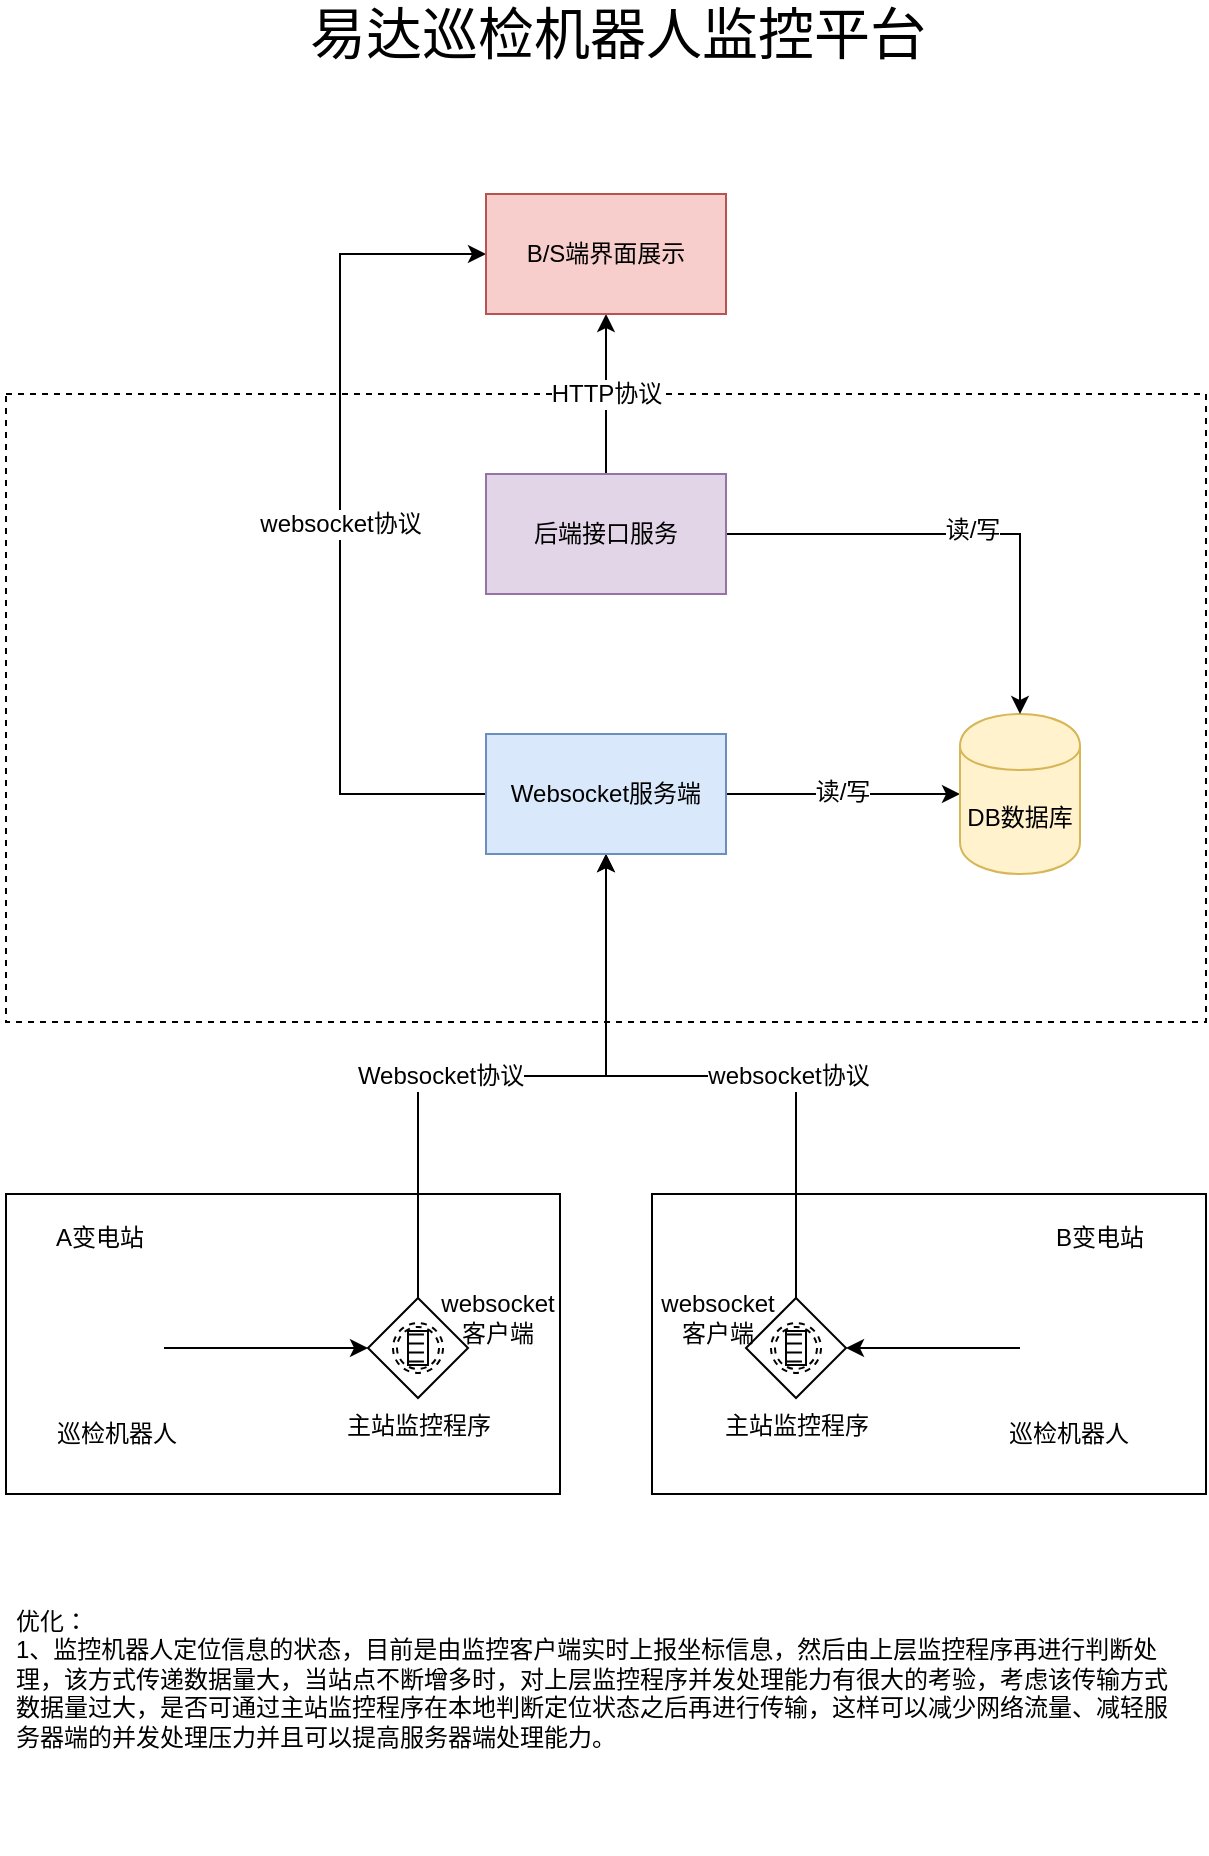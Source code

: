 <mxfile version="12.2.9" type="github" pages="1">
  <diagram id="130WKjdTwqU9Hsnkw1hB" name="Page-1">
    <mxGraphModel dx="932" dy="470" grid="1" gridSize="10" guides="1" tooltips="1" connect="1" arrows="1" fold="1" page="1" pageScale="1" pageWidth="827" pageHeight="1169" math="0" shadow="0">
      <root>
        <mxCell id="0"/>
        <mxCell id="1" parent="0"/>
        <mxCell id="kDa3zQPtUkxCUOgXR0Jn-12" value="" style="rounded=0;whiteSpace=wrap;html=1;fontSize=12;" vertex="1" parent="1">
          <mxGeometry x="113" y="670" width="277" height="150" as="geometry"/>
        </mxCell>
        <mxCell id="kDa3zQPtUkxCUOgXR0Jn-1" value="" style="rounded=0;whiteSpace=wrap;html=1;dashed=1;" vertex="1" parent="1">
          <mxGeometry x="113" y="270" width="600" height="314" as="geometry"/>
        </mxCell>
        <mxCell id="kDa3zQPtUkxCUOgXR0Jn-2" value="易达巡检机器人监控平台" style="text;html=1;strokeColor=none;fillColor=none;align=center;verticalAlign=middle;whiteSpace=wrap;rounded=0;dashed=1;fontSize=28;" vertex="1" parent="1">
          <mxGeometry x="262.5" y="80" width="312" height="20" as="geometry"/>
        </mxCell>
        <mxCell id="kDa3zQPtUkxCUOgXR0Jn-10" style="edgeStyle=orthogonalEdgeStyle;rounded=0;orthogonalLoop=1;jettySize=auto;html=1;exitX=1;exitY=0.5;exitDx=0;exitDy=0;entryX=0;entryY=0.5;entryDx=0;entryDy=0;fontSize=18;" edge="1" parent="1" source="kDa3zQPtUkxCUOgXR0Jn-8" target="kDa3zQPtUkxCUOgXR0Jn-11">
          <mxGeometry relative="1" as="geometry">
            <mxPoint x="270" y="744" as="targetPoint"/>
          </mxGeometry>
        </mxCell>
        <mxCell id="kDa3zQPtUkxCUOgXR0Jn-8" value="&lt;font style=&quot;font-size: 12px&quot;&gt;巡检机器人&lt;/font&gt;" style="shape=image;html=1;verticalAlign=top;verticalLabelPosition=bottom;labelBackgroundColor=#ffffff;imageAspect=0;aspect=fixed;image=https://cdn3.iconfinder.com/data/icons/technology-1-1/512/technology-machine-electronic-device-05-128.png;fontSize=18;" vertex="1" parent="1">
          <mxGeometry x="144" y="723" width="48" height="48" as="geometry"/>
        </mxCell>
        <mxCell id="kDa3zQPtUkxCUOgXR0Jn-21" style="edgeStyle=orthogonalEdgeStyle;rounded=0;orthogonalLoop=1;jettySize=auto;html=1;exitX=0.5;exitY=0;exitDx=0;exitDy=0;fontSize=12;" edge="1" parent="1" source="kDa3zQPtUkxCUOgXR0Jn-11" target="kDa3zQPtUkxCUOgXR0Jn-19">
          <mxGeometry relative="1" as="geometry"/>
        </mxCell>
        <mxCell id="kDa3zQPtUkxCUOgXR0Jn-24" value="Websocket协议" style="text;html=1;align=center;verticalAlign=middle;resizable=0;points=[];;labelBackgroundColor=#ffffff;fontSize=12;" vertex="1" connectable="0" parent="kDa3zQPtUkxCUOgXR0Jn-21">
          <mxGeometry x="-0.297" y="-11" relative="1" as="geometry">
            <mxPoint x="11" y="-11" as="offset"/>
          </mxGeometry>
        </mxCell>
        <mxCell id="kDa3zQPtUkxCUOgXR0Jn-11" value="主站监控程序" style="shape=mxgraph.bpmn.shape;html=1;verticalLabelPosition=bottom;labelBackgroundColor=#ffffff;verticalAlign=top;align=center;perimeter=rhombusPerimeter;background=gateway;outlineConnect=0;outline=boundNonint;symbol=conditional;fontSize=12;" vertex="1" parent="1">
          <mxGeometry x="294" y="722" width="50" height="50" as="geometry"/>
        </mxCell>
        <mxCell id="kDa3zQPtUkxCUOgXR0Jn-13" value="A变电站" style="text;html=1;strokeColor=none;fillColor=none;align=center;verticalAlign=middle;whiteSpace=wrap;rounded=0;fontSize=12;" vertex="1" parent="1">
          <mxGeometry x="130" y="682" width="60" height="20" as="geometry"/>
        </mxCell>
        <mxCell id="kDa3zQPtUkxCUOgXR0Jn-14" value="" style="rounded=0;whiteSpace=wrap;html=1;fontSize=12;" vertex="1" parent="1">
          <mxGeometry x="436" y="670" width="277" height="150" as="geometry"/>
        </mxCell>
        <mxCell id="kDa3zQPtUkxCUOgXR0Jn-22" style="edgeStyle=orthogonalEdgeStyle;rounded=0;orthogonalLoop=1;jettySize=auto;html=1;exitX=0;exitY=0.5;exitDx=0;exitDy=0;entryX=1;entryY=0.5;entryDx=0;entryDy=0;fontSize=12;" edge="1" parent="1" source="kDa3zQPtUkxCUOgXR0Jn-16" target="kDa3zQPtUkxCUOgXR0Jn-17">
          <mxGeometry relative="1" as="geometry"/>
        </mxCell>
        <mxCell id="kDa3zQPtUkxCUOgXR0Jn-16" value="&lt;font style=&quot;font-size: 12px&quot;&gt;巡检机器人&lt;/font&gt;" style="shape=image;html=1;verticalAlign=top;verticalLabelPosition=bottom;labelBackgroundColor=#ffffff;imageAspect=0;aspect=fixed;image=https://cdn3.iconfinder.com/data/icons/technology-1-1/512/technology-machine-electronic-device-05-128.png;fontSize=18;" vertex="1" parent="1">
          <mxGeometry x="620" y="723" width="48" height="48" as="geometry"/>
        </mxCell>
        <mxCell id="kDa3zQPtUkxCUOgXR0Jn-20" style="edgeStyle=orthogonalEdgeStyle;rounded=0;orthogonalLoop=1;jettySize=auto;html=1;exitX=0.5;exitY=0;exitDx=0;exitDy=0;entryX=0.5;entryY=1;entryDx=0;entryDy=0;fontSize=12;" edge="1" parent="1" source="kDa3zQPtUkxCUOgXR0Jn-17" target="kDa3zQPtUkxCUOgXR0Jn-19">
          <mxGeometry relative="1" as="geometry"/>
        </mxCell>
        <mxCell id="kDa3zQPtUkxCUOgXR0Jn-23" value="websocket协议" style="text;html=1;align=center;verticalAlign=middle;resizable=0;points=[];;labelBackgroundColor=#ffffff;fontSize=12;" vertex="1" connectable="0" parent="kDa3zQPtUkxCUOgXR0Jn-20">
          <mxGeometry x="-0.3" y="4" relative="1" as="geometry">
            <mxPoint x="-4" y="-4" as="offset"/>
          </mxGeometry>
        </mxCell>
        <mxCell id="kDa3zQPtUkxCUOgXR0Jn-17" value="主站监控程序" style="shape=mxgraph.bpmn.shape;html=1;verticalLabelPosition=bottom;labelBackgroundColor=#ffffff;verticalAlign=top;align=center;perimeter=rhombusPerimeter;background=gateway;outlineConnect=0;outline=boundNonint;symbol=conditional;fontSize=12;" vertex="1" parent="1">
          <mxGeometry x="483" y="722" width="50" height="50" as="geometry"/>
        </mxCell>
        <mxCell id="kDa3zQPtUkxCUOgXR0Jn-18" value="B变电站" style="text;html=1;strokeColor=none;fillColor=none;align=center;verticalAlign=middle;whiteSpace=wrap;rounded=0;fontSize=12;" vertex="1" parent="1">
          <mxGeometry x="630" y="682" width="60" height="20" as="geometry"/>
        </mxCell>
        <mxCell id="kDa3zQPtUkxCUOgXR0Jn-29" style="edgeStyle=orthogonalEdgeStyle;rounded=0;orthogonalLoop=1;jettySize=auto;html=1;exitX=1;exitY=0.5;exitDx=0;exitDy=0;entryX=0;entryY=0.5;entryDx=0;entryDy=0;fontSize=12;" edge="1" parent="1" source="kDa3zQPtUkxCUOgXR0Jn-19" target="kDa3zQPtUkxCUOgXR0Jn-28">
          <mxGeometry relative="1" as="geometry"/>
        </mxCell>
        <mxCell id="kDa3zQPtUkxCUOgXR0Jn-30" value="读/写" style="text;html=1;align=center;verticalAlign=middle;resizable=0;points=[];;labelBackgroundColor=#ffffff;fontSize=12;" vertex="1" connectable="0" parent="kDa3zQPtUkxCUOgXR0Jn-29">
          <mxGeometry x="-0.009" y="1" relative="1" as="geometry">
            <mxPoint as="offset"/>
          </mxGeometry>
        </mxCell>
        <mxCell id="kDa3zQPtUkxCUOgXR0Jn-36" value="websocket协议" style="edgeStyle=orthogonalEdgeStyle;rounded=0;orthogonalLoop=1;jettySize=auto;html=1;exitX=0;exitY=0.5;exitDx=0;exitDy=0;entryX=0;entryY=0.5;entryDx=0;entryDy=0;fontSize=12;" edge="1" parent="1" source="kDa3zQPtUkxCUOgXR0Jn-19" target="kDa3zQPtUkxCUOgXR0Jn-34">
          <mxGeometry relative="1" as="geometry">
            <Array as="points">
              <mxPoint x="280" y="470"/>
              <mxPoint x="280" y="200"/>
            </Array>
          </mxGeometry>
        </mxCell>
        <mxCell id="kDa3zQPtUkxCUOgXR0Jn-19" value="Websocket服务端" style="rounded=0;whiteSpace=wrap;html=1;fontSize=12;fillColor=#dae8fc;strokeColor=#6c8ebf;" vertex="1" parent="1">
          <mxGeometry x="353" y="440" width="120" height="60" as="geometry"/>
        </mxCell>
        <mxCell id="kDa3zQPtUkxCUOgXR0Jn-28" value="DB数据库" style="shape=cylinder;whiteSpace=wrap;html=1;boundedLbl=1;backgroundOutline=1;fontSize=12;fillColor=#fff2cc;strokeColor=#d6b656;" vertex="1" parent="1">
          <mxGeometry x="590" y="430" width="60" height="80" as="geometry"/>
        </mxCell>
        <mxCell id="kDa3zQPtUkxCUOgXR0Jn-32" style="edgeStyle=orthogonalEdgeStyle;rounded=0;orthogonalLoop=1;jettySize=auto;html=1;exitX=1;exitY=0.5;exitDx=0;exitDy=0;entryX=0.5;entryY=0;entryDx=0;entryDy=0;fontSize=12;" edge="1" parent="1" source="kDa3zQPtUkxCUOgXR0Jn-31" target="kDa3zQPtUkxCUOgXR0Jn-28">
          <mxGeometry relative="1" as="geometry"/>
        </mxCell>
        <mxCell id="kDa3zQPtUkxCUOgXR0Jn-33" value="读/写" style="text;html=1;align=center;verticalAlign=middle;resizable=0;points=[];;labelBackgroundColor=#ffffff;fontSize=12;" vertex="1" connectable="0" parent="kDa3zQPtUkxCUOgXR0Jn-32">
          <mxGeometry x="0.038" y="2" relative="1" as="geometry">
            <mxPoint as="offset"/>
          </mxGeometry>
        </mxCell>
        <mxCell id="kDa3zQPtUkxCUOgXR0Jn-35" value="HTTP协议" style="edgeStyle=orthogonalEdgeStyle;rounded=0;orthogonalLoop=1;jettySize=auto;html=1;exitX=0.5;exitY=0;exitDx=0;exitDy=0;fontSize=12;" edge="1" parent="1" source="kDa3zQPtUkxCUOgXR0Jn-31" target="kDa3zQPtUkxCUOgXR0Jn-34">
          <mxGeometry relative="1" as="geometry"/>
        </mxCell>
        <mxCell id="kDa3zQPtUkxCUOgXR0Jn-31" value="后端接口服务" style="rounded=0;whiteSpace=wrap;html=1;fontSize=12;fillColor=#e1d5e7;strokeColor=#9673a6;" vertex="1" parent="1">
          <mxGeometry x="353" y="310" width="120" height="60" as="geometry"/>
        </mxCell>
        <mxCell id="kDa3zQPtUkxCUOgXR0Jn-34" value="B/S端界面展示" style="rounded=0;whiteSpace=wrap;html=1;fontSize=12;fillColor=#f8cecc;strokeColor=#b85450;" vertex="1" parent="1">
          <mxGeometry x="353" y="170" width="120" height="60" as="geometry"/>
        </mxCell>
        <mxCell id="kDa3zQPtUkxCUOgXR0Jn-37" value="websocket客户端" style="text;html=1;strokeColor=none;fillColor=none;align=center;verticalAlign=middle;whiteSpace=wrap;rounded=0;fontSize=12;" vertex="1" parent="1">
          <mxGeometry x="339" y="722" width="40" height="20" as="geometry"/>
        </mxCell>
        <mxCell id="kDa3zQPtUkxCUOgXR0Jn-39" value="websocket客户端" style="text;html=1;strokeColor=none;fillColor=none;align=center;verticalAlign=middle;whiteSpace=wrap;rounded=0;fontSize=12;" vertex="1" parent="1">
          <mxGeometry x="449" y="722" width="40" height="20" as="geometry"/>
        </mxCell>
        <mxCell id="kDa3zQPtUkxCUOgXR0Jn-41" value="优化：&lt;br&gt;1、监控机器人定位信息的状态，目前是由监控客户端实时上报坐标信息，然后由上层监控程序再进行判断处理，该方式传递数据量大，当站点不断增多时，对上层监控程序并发处理能力有很大的考验，考虑该传输方式数据量过大，是否可通过主站监控程序在本地判断定位状态之后再进行传输，这样可以减少网络流量、减轻服务器端的并发处理压力并且可以提高服务器端处理能力。" style="text;strokeColor=none;fillColor=none;align=left;verticalAlign=top;rounded=0;fontSize=12;horizontal=1;spacingTop=4;spacing=8;spacingLeft=0;html=1;whiteSpace=wrap;labelBorderColor=none;labelBackgroundColor=none;fontColor=#000000;" vertex="1" parent="1">
          <mxGeometry x="110" y="860" width="600" height="140" as="geometry"/>
        </mxCell>
      </root>
    </mxGraphModel>
  </diagram>
</mxfile>
